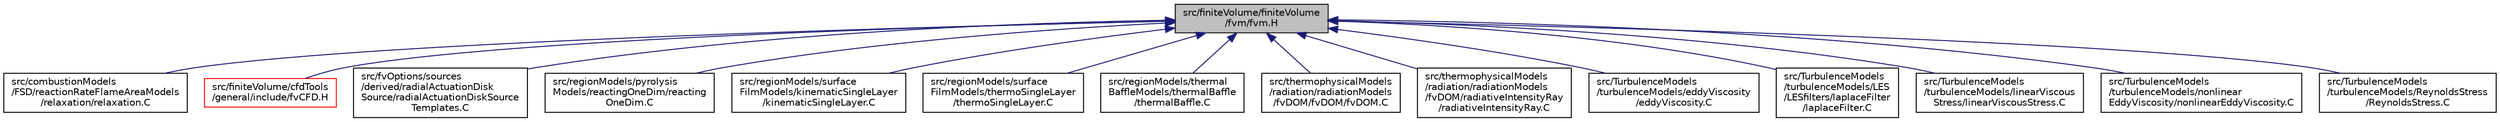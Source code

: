 digraph "src/finiteVolume/finiteVolume/fvm/fvm.H"
{
  bgcolor="transparent";
  edge [fontname="Helvetica",fontsize="10",labelfontname="Helvetica",labelfontsize="10"];
  node [fontname="Helvetica",fontsize="10",shape=record];
  Node337 [label="src/finiteVolume/finiteVolume\l/fvm/fvm.H",height=0.2,width=0.4,color="black", fillcolor="grey75", style="filled", fontcolor="black"];
  Node337 -> Node338 [dir="back",color="midnightblue",fontsize="10",style="solid",fontname="Helvetica"];
  Node338 [label="src/combustionModels\l/FSD/reactionRateFlameAreaModels\l/relaxation/relaxation.C",height=0.2,width=0.4,color="black",URL="$a00047.html"];
  Node337 -> Node339 [dir="back",color="midnightblue",fontsize="10",style="solid",fontname="Helvetica"];
  Node339 [label="src/finiteVolume/cfdTools\l/general/include/fvCFD.H",height=0.2,width=0.4,color="red",URL="$a01328.html"];
  Node337 -> Node344 [dir="back",color="midnightblue",fontsize="10",style="solid",fontname="Helvetica"];
  Node344 [label="src/fvOptions/sources\l/derived/radialActuationDisk\lSource/radialActuationDiskSource\lTemplates.C",height=0.2,width=0.4,color="black",URL="$a05339.html"];
  Node337 -> Node345 [dir="back",color="midnightblue",fontsize="10",style="solid",fontname="Helvetica"];
  Node345 [label="src/regionModels/pyrolysis\lModels/reactingOneDim/reacting\lOneDim.C",height=0.2,width=0.4,color="black",URL="$a14090.html"];
  Node337 -> Node346 [dir="back",color="midnightblue",fontsize="10",style="solid",fontname="Helvetica"];
  Node346 [label="src/regionModels/surface\lFilmModels/kinematicSingleLayer\l/kinematicSingleLayer.C",height=0.2,width=0.4,color="black",URL="$a14210.html"];
  Node337 -> Node347 [dir="back",color="midnightblue",fontsize="10",style="solid",fontname="Helvetica"];
  Node347 [label="src/regionModels/surface\lFilmModels/thermoSingleLayer\l/thermoSingleLayer.C",height=0.2,width=0.4,color="black",URL="$a14456.html"];
  Node337 -> Node348 [dir="back",color="midnightblue",fontsize="10",style="solid",fontname="Helvetica"];
  Node348 [label="src/regionModels/thermal\lBaffleModels/thermalBaffle\l/thermalBaffle.C",height=0.2,width=0.4,color="black",URL="$a14480.html"];
  Node337 -> Node349 [dir="back",color="midnightblue",fontsize="10",style="solid",fontname="Helvetica"];
  Node349 [label="src/thermophysicalModels\l/radiation/radiationModels\l/fvDOM/fvDOM/fvDOM.C",height=0.2,width=0.4,color="black",URL="$a16406.html"];
  Node337 -> Node350 [dir="back",color="midnightblue",fontsize="10",style="solid",fontname="Helvetica"];
  Node350 [label="src/thermophysicalModels\l/radiation/radiationModels\l/fvDOM/radiativeIntensityRay\l/radiativeIntensityRay.C",height=0.2,width=0.4,color="black",URL="$a16415.html"];
  Node337 -> Node351 [dir="back",color="midnightblue",fontsize="10",style="solid",fontname="Helvetica"];
  Node351 [label="src/TurbulenceModels\l/turbulenceModels/eddyViscosity\l/eddyViscosity.C",height=0.2,width=0.4,color="black",URL="$a17912.html"];
  Node337 -> Node352 [dir="back",color="midnightblue",fontsize="10",style="solid",fontname="Helvetica"];
  Node352 [label="src/TurbulenceModels\l/turbulenceModels/LES\l/LESfilters/laplaceFilter\l/laplaceFilter.C",height=0.2,width=0.4,color="black",URL="$a18026.html"];
  Node337 -> Node353 [dir="back",color="midnightblue",fontsize="10",style="solid",fontname="Helvetica"];
  Node353 [label="src/TurbulenceModels\l/turbulenceModels/linearViscous\lStress/linearViscousStress.C",height=0.2,width=0.4,color="black",URL="$a18083.html"];
  Node337 -> Node354 [dir="back",color="midnightblue",fontsize="10",style="solid",fontname="Helvetica"];
  Node354 [label="src/TurbulenceModels\l/turbulenceModels/nonlinear\lEddyViscosity/nonlinearEddyViscosity.C",height=0.2,width=0.4,color="black",URL="$a18089.html"];
  Node337 -> Node355 [dir="back",color="midnightblue",fontsize="10",style="solid",fontname="Helvetica"];
  Node355 [label="src/TurbulenceModels\l/turbulenceModels/ReynoldsStress\l/ReynoldsStress.C",height=0.2,width=0.4,color="black",URL="$a18221.html"];
}
